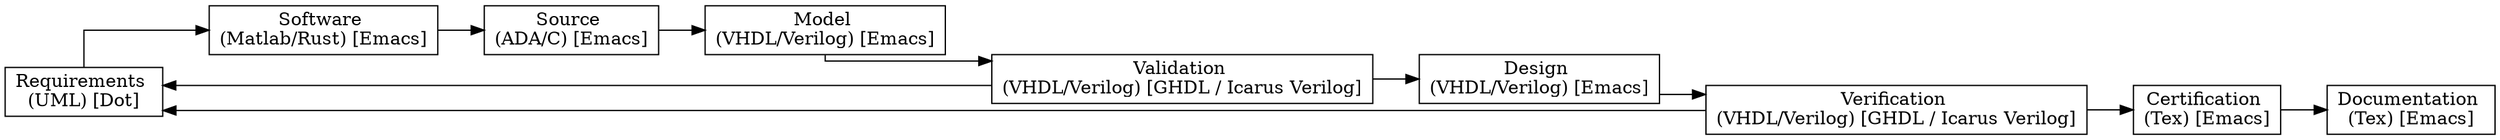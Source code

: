 digraph Project {
  // Introduction
  graph [rankdir = LR, splines=ortho];
  node[shape=record];

  // Blocks
  Requirements[label="Requirements \n(UML) [Dot]"];
  Software[label="Software \n(Matlab/Rust) [Emacs]"];
  Source[label="Source \n(ADA/C) [Emacs]"];
  Model[label="Model \n(VHDL/Verilog) [Emacs]"];
  Validation[label="Validation \n(VHDL/Verilog) [GHDL / Icarus Verilog]"];
  Design[label="Design \n(VHDL/Verilog) [Emacs]"];
  Verification[label="Verification \n(VHDL/Verilog) [GHDL / Icarus Verilog]"];
  Certification[label="Certification \n(Tex) [Emacs]"];
  Documentation[label="Documentation \n(Tex) [Emacs]"];

  // Sequence
  Requirements -> Software;
  Software -> Source;
  Source -> Model;
  Model -> Validation;
  Validation -> Design;
  Design -> Verification;
  Verification -> Certification;
  Certification -> Documentation;

  // Feedback
  Validation -> Requirements;
  Verification -> Requirements;
}

